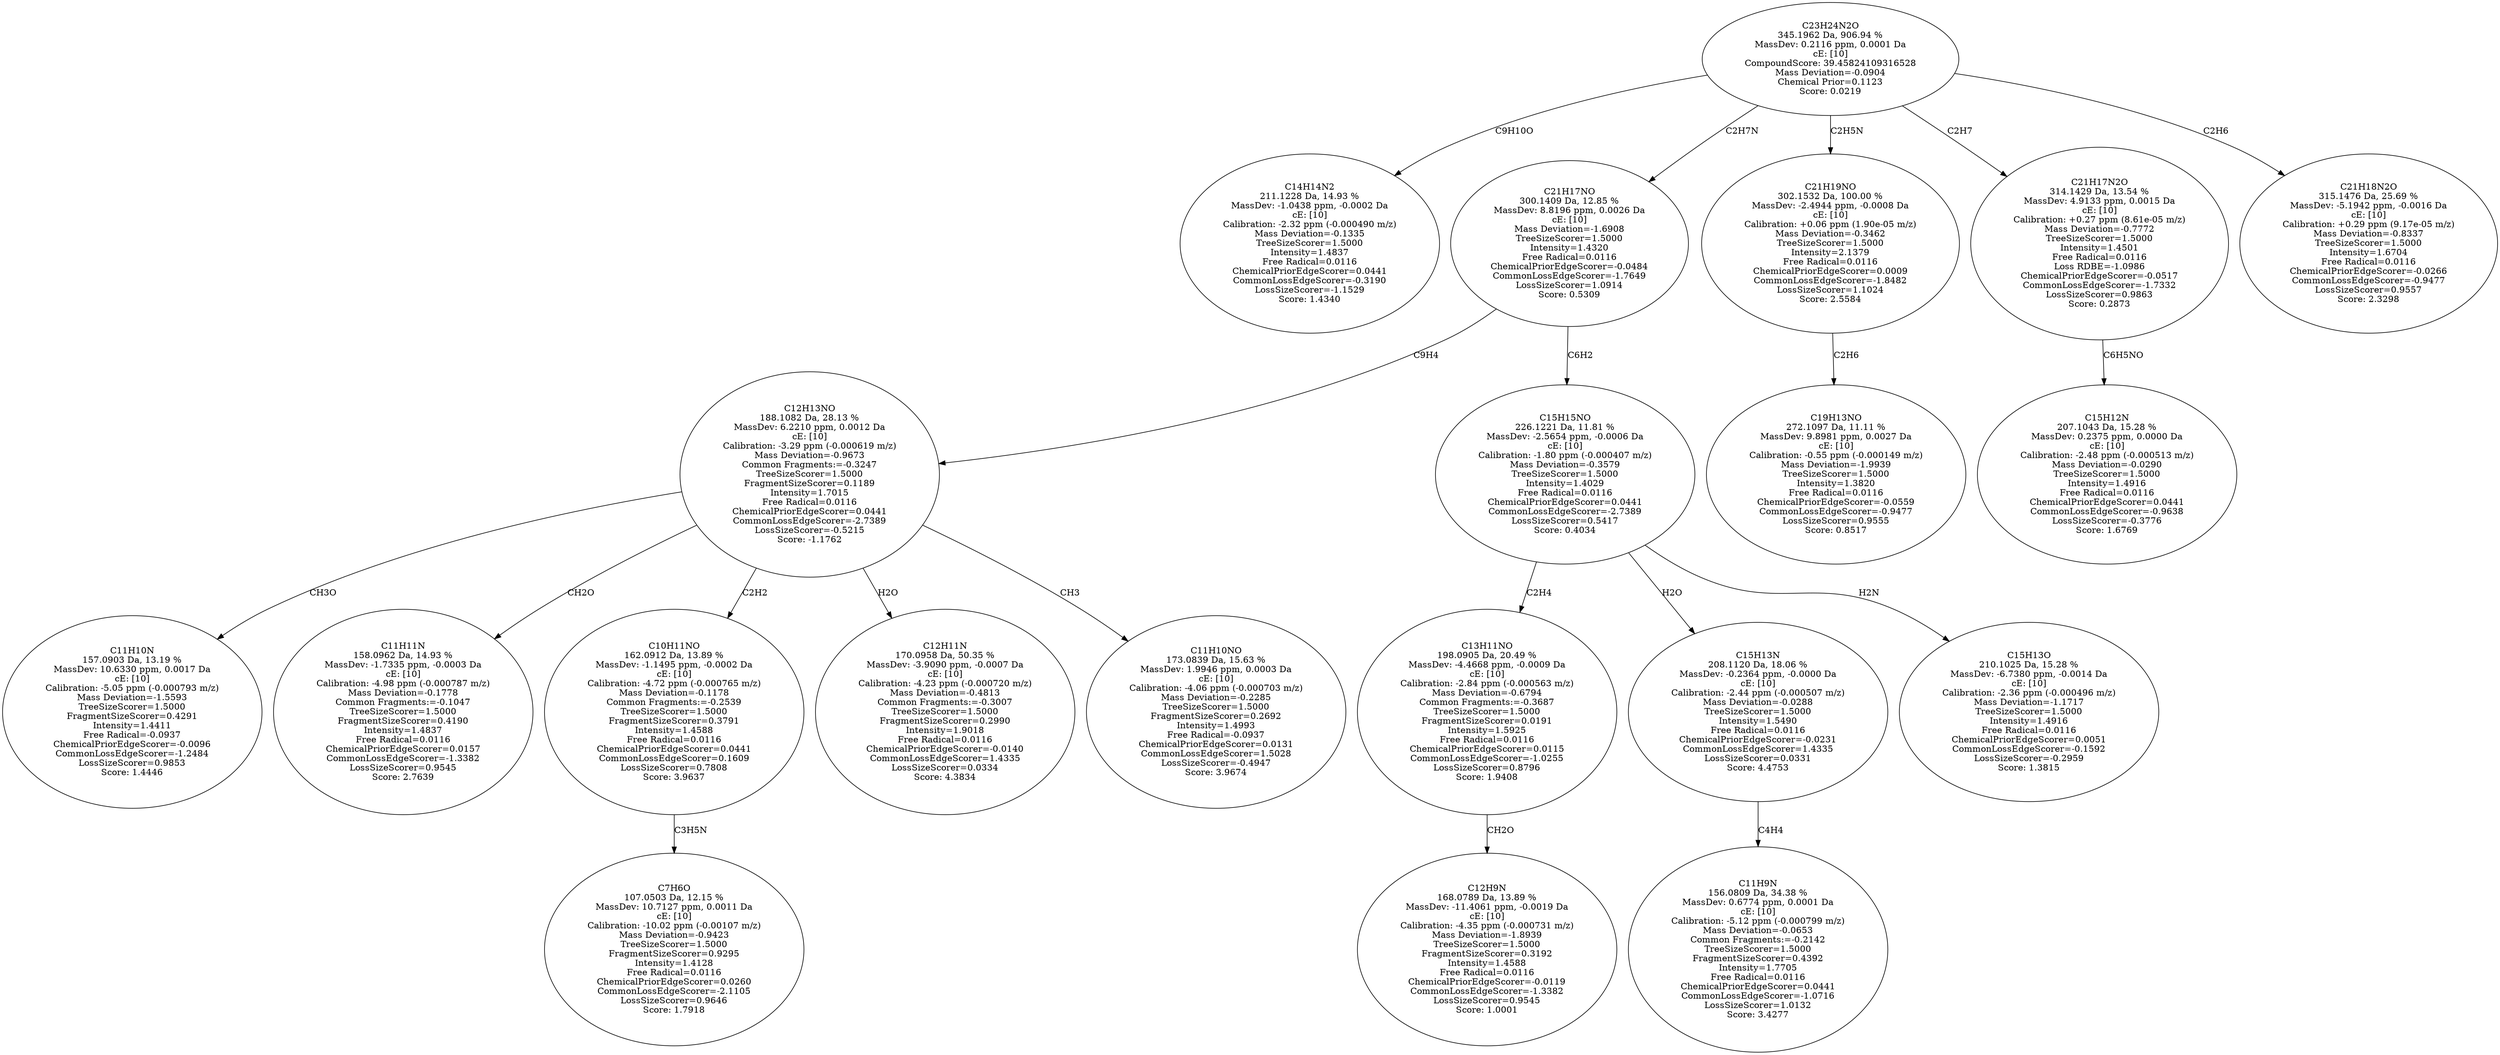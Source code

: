 strict digraph {
v1 [label="C14H14N2\n211.1228 Da, 14.93 %\nMassDev: -1.0438 ppm, -0.0002 Da\ncE: [10]\nCalibration: -2.32 ppm (-0.000490 m/z)\nMass Deviation=-0.1335\nTreeSizeScorer=1.5000\nIntensity=1.4837\nFree Radical=0.0116\nChemicalPriorEdgeScorer=0.0441\nCommonLossEdgeScorer=-0.3190\nLossSizeScorer=-1.1529\nScore: 1.4340"];
v2 [label="C11H10N\n157.0903 Da, 13.19 %\nMassDev: 10.6330 ppm, 0.0017 Da\ncE: [10]\nCalibration: -5.05 ppm (-0.000793 m/z)\nMass Deviation=-1.5593\nTreeSizeScorer=1.5000\nFragmentSizeScorer=0.4291\nIntensity=1.4411\nFree Radical=-0.0937\nChemicalPriorEdgeScorer=-0.0096\nCommonLossEdgeScorer=-1.2484\nLossSizeScorer=0.9853\nScore: 1.4446"];
v3 [label="C11H11N\n158.0962 Da, 14.93 %\nMassDev: -1.7335 ppm, -0.0003 Da\ncE: [10]\nCalibration: -4.98 ppm (-0.000787 m/z)\nMass Deviation=-0.1778\nCommon Fragments:=-0.1047\nTreeSizeScorer=1.5000\nFragmentSizeScorer=0.4190\nIntensity=1.4837\nFree Radical=0.0116\nChemicalPriorEdgeScorer=0.0157\nCommonLossEdgeScorer=-1.3382\nLossSizeScorer=0.9545\nScore: 2.7639"];
v4 [label="C7H6O\n107.0503 Da, 12.15 %\nMassDev: 10.7127 ppm, 0.0011 Da\ncE: [10]\nCalibration: -10.02 ppm (-0.00107 m/z)\nMass Deviation=-0.9423\nTreeSizeScorer=1.5000\nFragmentSizeScorer=0.9295\nIntensity=1.4128\nFree Radical=0.0116\nChemicalPriorEdgeScorer=0.0260\nCommonLossEdgeScorer=-2.1105\nLossSizeScorer=0.9646\nScore: 1.7918"];
v5 [label="C10H11NO\n162.0912 Da, 13.89 %\nMassDev: -1.1495 ppm, -0.0002 Da\ncE: [10]\nCalibration: -4.72 ppm (-0.000765 m/z)\nMass Deviation=-0.1178\nCommon Fragments:=-0.2539\nTreeSizeScorer=1.5000\nFragmentSizeScorer=0.3791\nIntensity=1.4588\nFree Radical=0.0116\nChemicalPriorEdgeScorer=0.0441\nCommonLossEdgeScorer=0.1609\nLossSizeScorer=0.7808\nScore: 3.9637"];
v6 [label="C12H11N\n170.0958 Da, 50.35 %\nMassDev: -3.9090 ppm, -0.0007 Da\ncE: [10]\nCalibration: -4.23 ppm (-0.000720 m/z)\nMass Deviation=-0.4813\nCommon Fragments:=-0.3007\nTreeSizeScorer=1.5000\nFragmentSizeScorer=0.2990\nIntensity=1.9018\nFree Radical=0.0116\nChemicalPriorEdgeScorer=-0.0140\nCommonLossEdgeScorer=1.4335\nLossSizeScorer=0.0334\nScore: 4.3834"];
v7 [label="C11H10NO\n173.0839 Da, 15.63 %\nMassDev: 1.9946 ppm, 0.0003 Da\ncE: [10]\nCalibration: -4.06 ppm (-0.000703 m/z)\nMass Deviation=-0.2285\nTreeSizeScorer=1.5000\nFragmentSizeScorer=0.2692\nIntensity=1.4993\nFree Radical=-0.0937\nChemicalPriorEdgeScorer=0.0131\nCommonLossEdgeScorer=1.5028\nLossSizeScorer=-0.4947\nScore: 3.9674"];
v8 [label="C12H13NO\n188.1082 Da, 28.13 %\nMassDev: 6.2210 ppm, 0.0012 Da\ncE: [10]\nCalibration: -3.29 ppm (-0.000619 m/z)\nMass Deviation=-0.9673\nCommon Fragments:=-0.3247\nTreeSizeScorer=1.5000\nFragmentSizeScorer=0.1189\nIntensity=1.7015\nFree Radical=0.0116\nChemicalPriorEdgeScorer=0.0441\nCommonLossEdgeScorer=-2.7389\nLossSizeScorer=-0.5215\nScore: -1.1762"];
v9 [label="C12H9N\n168.0789 Da, 13.89 %\nMassDev: -11.4061 ppm, -0.0019 Da\ncE: [10]\nCalibration: -4.35 ppm (-0.000731 m/z)\nMass Deviation=-1.8939\nTreeSizeScorer=1.5000\nFragmentSizeScorer=0.3192\nIntensity=1.4588\nFree Radical=0.0116\nChemicalPriorEdgeScorer=-0.0119\nCommonLossEdgeScorer=-1.3382\nLossSizeScorer=0.9545\nScore: 1.0001"];
v10 [label="C13H11NO\n198.0905 Da, 20.49 %\nMassDev: -4.4668 ppm, -0.0009 Da\ncE: [10]\nCalibration: -2.84 ppm (-0.000563 m/z)\nMass Deviation=-0.6794\nCommon Fragments:=-0.3687\nTreeSizeScorer=1.5000\nFragmentSizeScorer=0.0191\nIntensity=1.5925\nFree Radical=0.0116\nChemicalPriorEdgeScorer=0.0115\nCommonLossEdgeScorer=-1.0255\nLossSizeScorer=0.8796\nScore: 1.9408"];
v11 [label="C11H9N\n156.0809 Da, 34.38 %\nMassDev: 0.6774 ppm, 0.0001 Da\ncE: [10]\nCalibration: -5.12 ppm (-0.000799 m/z)\nMass Deviation=-0.0653\nCommon Fragments:=-0.2142\nTreeSizeScorer=1.5000\nFragmentSizeScorer=0.4392\nIntensity=1.7705\nFree Radical=0.0116\nChemicalPriorEdgeScorer=0.0441\nCommonLossEdgeScorer=-1.0716\nLossSizeScorer=1.0132\nScore: 3.4277"];
v12 [label="C15H13N\n208.1120 Da, 18.06 %\nMassDev: -0.2364 ppm, -0.0000 Da\ncE: [10]\nCalibration: -2.44 ppm (-0.000507 m/z)\nMass Deviation=-0.0288\nTreeSizeScorer=1.5000\nIntensity=1.5490\nFree Radical=0.0116\nChemicalPriorEdgeScorer=-0.0231\nCommonLossEdgeScorer=1.4335\nLossSizeScorer=0.0331\nScore: 4.4753"];
v13 [label="C15H13O\n210.1025 Da, 15.28 %\nMassDev: -6.7380 ppm, -0.0014 Da\ncE: [10]\nCalibration: -2.36 ppm (-0.000496 m/z)\nMass Deviation=-1.1717\nTreeSizeScorer=1.5000\nIntensity=1.4916\nFree Radical=0.0116\nChemicalPriorEdgeScorer=0.0051\nCommonLossEdgeScorer=-0.1592\nLossSizeScorer=-0.2959\nScore: 1.3815"];
v14 [label="C15H15NO\n226.1221 Da, 11.81 %\nMassDev: -2.5654 ppm, -0.0006 Da\ncE: [10]\nCalibration: -1.80 ppm (-0.000407 m/z)\nMass Deviation=-0.3579\nTreeSizeScorer=1.5000\nIntensity=1.4029\nFree Radical=0.0116\nChemicalPriorEdgeScorer=0.0441\nCommonLossEdgeScorer=-2.7389\nLossSizeScorer=0.5417\nScore: 0.4034"];
v15 [label="C21H17NO\n300.1409 Da, 12.85 %\nMassDev: 8.8196 ppm, 0.0026 Da\ncE: [10]\nMass Deviation=-1.6908\nTreeSizeScorer=1.5000\nIntensity=1.4320\nFree Radical=0.0116\nChemicalPriorEdgeScorer=-0.0484\nCommonLossEdgeScorer=-1.7649\nLossSizeScorer=1.0914\nScore: 0.5309"];
v16 [label="C19H13NO\n272.1097 Da, 11.11 %\nMassDev: 9.8981 ppm, 0.0027 Da\ncE: [10]\nCalibration: -0.55 ppm (-0.000149 m/z)\nMass Deviation=-1.9939\nTreeSizeScorer=1.5000\nIntensity=1.3820\nFree Radical=0.0116\nChemicalPriorEdgeScorer=-0.0559\nCommonLossEdgeScorer=-0.9477\nLossSizeScorer=0.9555\nScore: 0.8517"];
v17 [label="C21H19NO\n302.1532 Da, 100.00 %\nMassDev: -2.4944 ppm, -0.0008 Da\ncE: [10]\nCalibration: +0.06 ppm (1.90e-05 m/z)\nMass Deviation=-0.3462\nTreeSizeScorer=1.5000\nIntensity=2.1379\nFree Radical=0.0116\nChemicalPriorEdgeScorer=0.0009\nCommonLossEdgeScorer=-1.8482\nLossSizeScorer=1.1024\nScore: 2.5584"];
v18 [label="C15H12N\n207.1043 Da, 15.28 %\nMassDev: 0.2375 ppm, 0.0000 Da\ncE: [10]\nCalibration: -2.48 ppm (-0.000513 m/z)\nMass Deviation=-0.0290\nTreeSizeScorer=1.5000\nIntensity=1.4916\nFree Radical=0.0116\nChemicalPriorEdgeScorer=0.0441\nCommonLossEdgeScorer=-0.9638\nLossSizeScorer=-0.3776\nScore: 1.6769"];
v19 [label="C21H17N2O\n314.1429 Da, 13.54 %\nMassDev: 4.9133 ppm, 0.0015 Da\ncE: [10]\nCalibration: +0.27 ppm (8.61e-05 m/z)\nMass Deviation=-0.7772\nTreeSizeScorer=1.5000\nIntensity=1.4501\nFree Radical=0.0116\nLoss RDBE=-1.0986\nChemicalPriorEdgeScorer=-0.0517\nCommonLossEdgeScorer=-1.7332\nLossSizeScorer=0.9863\nScore: 0.2873"];
v20 [label="C21H18N2O\n315.1476 Da, 25.69 %\nMassDev: -5.1942 ppm, -0.0016 Da\ncE: [10]\nCalibration: +0.29 ppm (9.17e-05 m/z)\nMass Deviation=-0.8337\nTreeSizeScorer=1.5000\nIntensity=1.6704\nFree Radical=0.0116\nChemicalPriorEdgeScorer=-0.0266\nCommonLossEdgeScorer=-0.9477\nLossSizeScorer=0.9557\nScore: 2.3298"];
v21 [label="C23H24N2O\n345.1962 Da, 906.94 %\nMassDev: 0.2116 ppm, 0.0001 Da\ncE: [10]\nCompoundScore: 39.45824109316528\nMass Deviation=-0.0904\nChemical Prior=0.1123\nScore: 0.0219"];
v21 -> v1 [label="C9H10O"];
v8 -> v2 [label="CH3O"];
v8 -> v3 [label="CH2O"];
v5 -> v4 [label="C3H5N"];
v8 -> v5 [label="C2H2"];
v8 -> v6 [label="H2O"];
v8 -> v7 [label="CH3"];
v15 -> v8 [label="C9H4"];
v10 -> v9 [label="CH2O"];
v14 -> v10 [label="C2H4"];
v12 -> v11 [label="C4H4"];
v14 -> v12 [label="H2O"];
v14 -> v13 [label="H2N"];
v15 -> v14 [label="C6H2"];
v21 -> v15 [label="C2H7N"];
v17 -> v16 [label="C2H6"];
v21 -> v17 [label="C2H5N"];
v19 -> v18 [label="C6H5NO"];
v21 -> v19 [label="C2H7"];
v21 -> v20 [label="C2H6"];
}